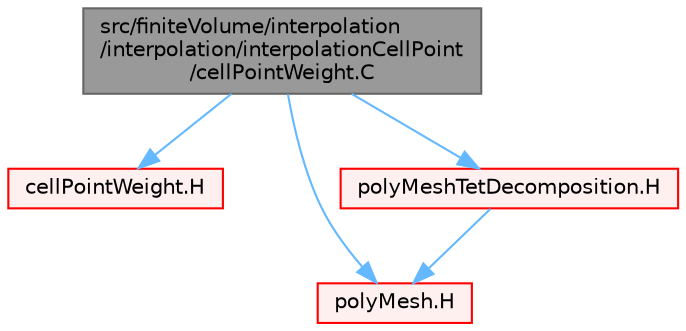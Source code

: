 digraph "src/finiteVolume/interpolation/interpolation/interpolationCellPoint/cellPointWeight.C"
{
 // LATEX_PDF_SIZE
  bgcolor="transparent";
  edge [fontname=Helvetica,fontsize=10,labelfontname=Helvetica,labelfontsize=10];
  node [fontname=Helvetica,fontsize=10,shape=box,height=0.2,width=0.4];
  Node1 [id="Node000001",label="src/finiteVolume/interpolation\l/interpolation/interpolationCellPoint\l/cellPointWeight.C",height=0.2,width=0.4,color="gray40", fillcolor="grey60", style="filled", fontcolor="black",tooltip=" "];
  Node1 -> Node2 [id="edge1_Node000001_Node000002",color="steelblue1",style="solid",tooltip=" "];
  Node2 [id="Node000002",label="cellPointWeight.H",height=0.2,width=0.4,color="red", fillcolor="#FFF0F0", style="filled",URL="$cellPointWeight_8H.html",tooltip=" "];
  Node1 -> Node234 [id="edge2_Node000001_Node000234",color="steelblue1",style="solid",tooltip=" "];
  Node234 [id="Node000234",label="polyMesh.H",height=0.2,width=0.4,color="red", fillcolor="#FFF0F0", style="filled",URL="$polyMesh_8H.html",tooltip=" "];
  Node1 -> Node297 [id="edge3_Node000001_Node000297",color="steelblue1",style="solid",tooltip=" "];
  Node297 [id="Node000297",label="polyMeshTetDecomposition.H",height=0.2,width=0.4,color="red", fillcolor="#FFF0F0", style="filled",URL="$polyMeshTetDecomposition_8H.html",tooltip=" "];
  Node297 -> Node234 [id="edge4_Node000297_Node000234",color="steelblue1",style="solid",tooltip=" "];
}
